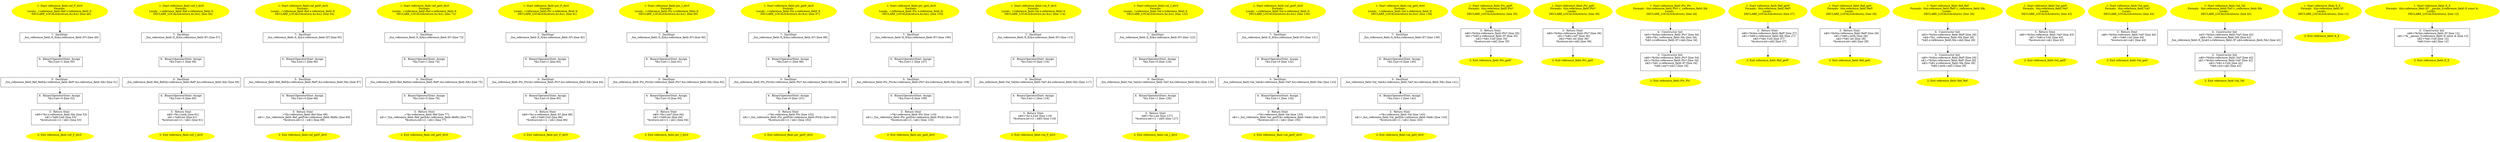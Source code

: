 /* @generated */
digraph iCFG {
"ref_F_div0#reference_field#_ZN15reference_field10ref_F_div0Ev.905cda7939775d2815ac8e2645a17ed6_1" [label="1: Start reference_field::ref_F_div0\nFormals: \nLocals:  r:reference_field::Ref x:reference_field::X \n   DECLARE_LOCALS(&return,&r,&x); [line 48]\n " color=yellow style=filled]
	

	 "ref_F_div0#reference_field#_ZN15reference_field10ref_F_div0Ev.905cda7939775d2815ac8e2645a17ed6_1" -> "ref_F_div0#reference_field#_ZN15reference_field10ref_F_div0Ev.905cda7939775d2815ac8e2645a17ed6_7" ;
"ref_F_div0#reference_field#_ZN15reference_field10ref_F_div0Ev.905cda7939775d2815ac8e2645a17ed6_2" [label="2: Exit reference_field::ref_F_div0 \n  " color=yellow style=filled]
	

"ref_F_div0#reference_field#_ZN15reference_field10ref_F_div0Ev.905cda7939775d2815ac8e2645a17ed6_3" [label="3:  Return Stmt \n   n$0=*&r.x:reference_field::X& [line 53]\n  n$1=*n$0.f:int [line 53]\n  *&return:int=(1 / n$1) [line 53]\n " shape="box"]
	

	 "ref_F_div0#reference_field#_ZN15reference_field10ref_F_div0Ev.905cda7939775d2815ac8e2645a17ed6_3" -> "ref_F_div0#reference_field#_ZN15reference_field10ref_F_div0Ev.905cda7939775d2815ac8e2645a17ed6_2" ;
"ref_F_div0#reference_field#_ZN15reference_field10ref_F_div0Ev.905cda7939775d2815ac8e2645a17ed6_4" [label="4:  BinaryOperatorStmt: Assign \n   *&x.f:int=0 [line 52]\n " shape="box"]
	

	 "ref_F_div0#reference_field#_ZN15reference_field10ref_F_div0Ev.905cda7939775d2815ac8e2645a17ed6_4" -> "ref_F_div0#reference_field#_ZN15reference_field10ref_F_div0Ev.905cda7939775d2815ac8e2645a17ed6_3" ;
"ref_F_div0#reference_field#_ZN15reference_field10ref_F_div0Ev.905cda7939775d2815ac8e2645a17ed6_5" [label="5:  DeclStmt \n   _fun_reference_field::Ref_Ref(&r:reference_field::Ref*,&x:reference_field::X&) [line 51]\n " shape="box"]
	

	 "ref_F_div0#reference_field#_ZN15reference_field10ref_F_div0Ev.905cda7939775d2815ac8e2645a17ed6_5" -> "ref_F_div0#reference_field#_ZN15reference_field10ref_F_div0Ev.905cda7939775d2815ac8e2645a17ed6_4" ;
"ref_F_div0#reference_field#_ZN15reference_field10ref_F_div0Ev.905cda7939775d2815ac8e2645a17ed6_6" [label="6:  BinaryOperatorStmt: Assign \n   *&x.f:int=1 [line 50]\n " shape="box"]
	

	 "ref_F_div0#reference_field#_ZN15reference_field10ref_F_div0Ev.905cda7939775d2815ac8e2645a17ed6_6" -> "ref_F_div0#reference_field#_ZN15reference_field10ref_F_div0Ev.905cda7939775d2815ac8e2645a17ed6_5" ;
"ref_F_div0#reference_field#_ZN15reference_field10ref_F_div0Ev.905cda7939775d2815ac8e2645a17ed6_7" [label="7:  DeclStmt \n   _fun_reference_field::X_X(&x:reference_field::X*) [line 49]\n " shape="box"]
	

	 "ref_F_div0#reference_field#_ZN15reference_field10ref_F_div0Ev.905cda7939775d2815ac8e2645a17ed6_7" -> "ref_F_div0#reference_field#_ZN15reference_field10ref_F_div0Ev.905cda7939775d2815ac8e2645a17ed6_6" ;
"ref_I_div0#reference_field#_ZN15reference_field10ref_I_div0Ev.2d41183257a6b3e109191f380424b6e5_1" [label="1: Start reference_field::ref_I_div0\nFormals: \nLocals:  r:reference_field::Ref x:reference_field::X \n   DECLARE_LOCALS(&return,&r,&x); [line 56]\n " color=yellow style=filled]
	

	 "ref_I_div0#reference_field#_ZN15reference_field10ref_I_div0Ev.2d41183257a6b3e109191f380424b6e5_1" -> "ref_I_div0#reference_field#_ZN15reference_field10ref_I_div0Ev.2d41183257a6b3e109191f380424b6e5_7" ;
"ref_I_div0#reference_field#_ZN15reference_field10ref_I_div0Ev.2d41183257a6b3e109191f380424b6e5_2" [label="2: Exit reference_field::ref_I_div0 \n  " color=yellow style=filled]
	

"ref_I_div0#reference_field#_ZN15reference_field10ref_I_div0Ev.2d41183257a6b3e109191f380424b6e5_3" [label="3:  Return Stmt \n   n$0=*&r.i:int& [line 61]\n  n$1=*n$0:int [line 61]\n  *&return:int=(1 / n$1) [line 61]\n " shape="box"]
	

	 "ref_I_div0#reference_field#_ZN15reference_field10ref_I_div0Ev.2d41183257a6b3e109191f380424b6e5_3" -> "ref_I_div0#reference_field#_ZN15reference_field10ref_I_div0Ev.2d41183257a6b3e109191f380424b6e5_2" ;
"ref_I_div0#reference_field#_ZN15reference_field10ref_I_div0Ev.2d41183257a6b3e109191f380424b6e5_4" [label="4:  BinaryOperatorStmt: Assign \n   *&x.f:int=0 [line 60]\n " shape="box"]
	

	 "ref_I_div0#reference_field#_ZN15reference_field10ref_I_div0Ev.2d41183257a6b3e109191f380424b6e5_4" -> "ref_I_div0#reference_field#_ZN15reference_field10ref_I_div0Ev.2d41183257a6b3e109191f380424b6e5_3" ;
"ref_I_div0#reference_field#_ZN15reference_field10ref_I_div0Ev.2d41183257a6b3e109191f380424b6e5_5" [label="5:  DeclStmt \n   _fun_reference_field::Ref_Ref(&r:reference_field::Ref*,&x:reference_field::X&) [line 59]\n " shape="box"]
	

	 "ref_I_div0#reference_field#_ZN15reference_field10ref_I_div0Ev.2d41183257a6b3e109191f380424b6e5_5" -> "ref_I_div0#reference_field#_ZN15reference_field10ref_I_div0Ev.2d41183257a6b3e109191f380424b6e5_4" ;
"ref_I_div0#reference_field#_ZN15reference_field10ref_I_div0Ev.2d41183257a6b3e109191f380424b6e5_6" [label="6:  BinaryOperatorStmt: Assign \n   *&x.f:int=1 [line 58]\n " shape="box"]
	

	 "ref_I_div0#reference_field#_ZN15reference_field10ref_I_div0Ev.2d41183257a6b3e109191f380424b6e5_6" -> "ref_I_div0#reference_field#_ZN15reference_field10ref_I_div0Ev.2d41183257a6b3e109191f380424b6e5_5" ;
"ref_I_div0#reference_field#_ZN15reference_field10ref_I_div0Ev.2d41183257a6b3e109191f380424b6e5_7" [label="7:  DeclStmt \n   _fun_reference_field::X_X(&x:reference_field::X*) [line 57]\n " shape="box"]
	

	 "ref_I_div0#reference_field#_ZN15reference_field10ref_I_div0Ev.2d41183257a6b3e109191f380424b6e5_7" -> "ref_I_div0#reference_field#_ZN15reference_field10ref_I_div0Ev.2d41183257a6b3e109191f380424b6e5_6" ;
"ref_getF_div0#reference_field#_ZN15reference_field13ref_getF_div0Ev.34dc23b91435a10ee1ec7d1f655e4f01_1" [label="1: Start reference_field::ref_getF_div0\nFormals: \nLocals:  r:reference_field::Ref x:reference_field::X \n   DECLARE_LOCALS(&return,&r,&x); [line 64]\n " color=yellow style=filled]
	

	 "ref_getF_div0#reference_field#_ZN15reference_field13ref_getF_div0Ev.34dc23b91435a10ee1ec7d1f655e4f01_1" -> "ref_getF_div0#reference_field#_ZN15reference_field13ref_getF_div0Ev.34dc23b91435a10ee1ec7d1f655e4f01_7" ;
"ref_getF_div0#reference_field#_ZN15reference_field13ref_getF_div0Ev.34dc23b91435a10ee1ec7d1f655e4f01_2" [label="2: Exit reference_field::ref_getF_div0 \n  " color=yellow style=filled]
	

"ref_getF_div0#reference_field#_ZN15reference_field13ref_getF_div0Ev.34dc23b91435a10ee1ec7d1f655e4f01_3" [label="3:  Return Stmt \n   _=*&r:reference_field::Ref [line 69]\n  n$1=_fun_reference_field::Ref_getF(&r:reference_field::Ref&) [line 69]\n  *&return:int=(1 / n$1) [line 69]\n " shape="box"]
	

	 "ref_getF_div0#reference_field#_ZN15reference_field13ref_getF_div0Ev.34dc23b91435a10ee1ec7d1f655e4f01_3" -> "ref_getF_div0#reference_field#_ZN15reference_field13ref_getF_div0Ev.34dc23b91435a10ee1ec7d1f655e4f01_2" ;
"ref_getF_div0#reference_field#_ZN15reference_field13ref_getF_div0Ev.34dc23b91435a10ee1ec7d1f655e4f01_4" [label="4:  BinaryOperatorStmt: Assign \n   *&x.f:int=0 [line 68]\n " shape="box"]
	

	 "ref_getF_div0#reference_field#_ZN15reference_field13ref_getF_div0Ev.34dc23b91435a10ee1ec7d1f655e4f01_4" -> "ref_getF_div0#reference_field#_ZN15reference_field13ref_getF_div0Ev.34dc23b91435a10ee1ec7d1f655e4f01_3" ;
"ref_getF_div0#reference_field#_ZN15reference_field13ref_getF_div0Ev.34dc23b91435a10ee1ec7d1f655e4f01_5" [label="5:  DeclStmt \n   _fun_reference_field::Ref_Ref(&r:reference_field::Ref*,&x:reference_field::X&) [line 67]\n " shape="box"]
	

	 "ref_getF_div0#reference_field#_ZN15reference_field13ref_getF_div0Ev.34dc23b91435a10ee1ec7d1f655e4f01_5" -> "ref_getF_div0#reference_field#_ZN15reference_field13ref_getF_div0Ev.34dc23b91435a10ee1ec7d1f655e4f01_4" ;
"ref_getF_div0#reference_field#_ZN15reference_field13ref_getF_div0Ev.34dc23b91435a10ee1ec7d1f655e4f01_6" [label="6:  BinaryOperatorStmt: Assign \n   *&x.f:int=1 [line 66]\n " shape="box"]
	

	 "ref_getF_div0#reference_field#_ZN15reference_field13ref_getF_div0Ev.34dc23b91435a10ee1ec7d1f655e4f01_6" -> "ref_getF_div0#reference_field#_ZN15reference_field13ref_getF_div0Ev.34dc23b91435a10ee1ec7d1f655e4f01_5" ;
"ref_getF_div0#reference_field#_ZN15reference_field13ref_getF_div0Ev.34dc23b91435a10ee1ec7d1f655e4f01_7" [label="7:  DeclStmt \n   _fun_reference_field::X_X(&x:reference_field::X*) [line 65]\n " shape="box"]
	

	 "ref_getF_div0#reference_field#_ZN15reference_field13ref_getF_div0Ev.34dc23b91435a10ee1ec7d1f655e4f01_7" -> "ref_getF_div0#reference_field#_ZN15reference_field13ref_getF_div0Ev.34dc23b91435a10ee1ec7d1f655e4f01_6" ;
"ref_getI_div0#reference_field#_ZN15reference_field13ref_getI_div0Ev.0117c6d50b72aa7da90a6ada1f6e6a83_1" [label="1: Start reference_field::ref_getI_div0\nFormals: \nLocals:  r:reference_field::Ref x:reference_field::X \n   DECLARE_LOCALS(&return,&r,&x); [line 72]\n " color=yellow style=filled]
	

	 "ref_getI_div0#reference_field#_ZN15reference_field13ref_getI_div0Ev.0117c6d50b72aa7da90a6ada1f6e6a83_1" -> "ref_getI_div0#reference_field#_ZN15reference_field13ref_getI_div0Ev.0117c6d50b72aa7da90a6ada1f6e6a83_7" ;
"ref_getI_div0#reference_field#_ZN15reference_field13ref_getI_div0Ev.0117c6d50b72aa7da90a6ada1f6e6a83_2" [label="2: Exit reference_field::ref_getI_div0 \n  " color=yellow style=filled]
	

"ref_getI_div0#reference_field#_ZN15reference_field13ref_getI_div0Ev.0117c6d50b72aa7da90a6ada1f6e6a83_3" [label="3:  Return Stmt \n   _=*&r:reference_field::Ref [line 77]\n  n$1=_fun_reference_field::Ref_getI(&r:reference_field::Ref&) [line 77]\n  *&return:int=(1 / n$1) [line 77]\n " shape="box"]
	

	 "ref_getI_div0#reference_field#_ZN15reference_field13ref_getI_div0Ev.0117c6d50b72aa7da90a6ada1f6e6a83_3" -> "ref_getI_div0#reference_field#_ZN15reference_field13ref_getI_div0Ev.0117c6d50b72aa7da90a6ada1f6e6a83_2" ;
"ref_getI_div0#reference_field#_ZN15reference_field13ref_getI_div0Ev.0117c6d50b72aa7da90a6ada1f6e6a83_4" [label="4:  BinaryOperatorStmt: Assign \n   *&x.f:int=0 [line 76]\n " shape="box"]
	

	 "ref_getI_div0#reference_field#_ZN15reference_field13ref_getI_div0Ev.0117c6d50b72aa7da90a6ada1f6e6a83_4" -> "ref_getI_div0#reference_field#_ZN15reference_field13ref_getI_div0Ev.0117c6d50b72aa7da90a6ada1f6e6a83_3" ;
"ref_getI_div0#reference_field#_ZN15reference_field13ref_getI_div0Ev.0117c6d50b72aa7da90a6ada1f6e6a83_5" [label="5:  DeclStmt \n   _fun_reference_field::Ref_Ref(&r:reference_field::Ref*,&x:reference_field::X&) [line 75]\n " shape="box"]
	

	 "ref_getI_div0#reference_field#_ZN15reference_field13ref_getI_div0Ev.0117c6d50b72aa7da90a6ada1f6e6a83_5" -> "ref_getI_div0#reference_field#_ZN15reference_field13ref_getI_div0Ev.0117c6d50b72aa7da90a6ada1f6e6a83_4" ;
"ref_getI_div0#reference_field#_ZN15reference_field13ref_getI_div0Ev.0117c6d50b72aa7da90a6ada1f6e6a83_6" [label="6:  BinaryOperatorStmt: Assign \n   *&x.f:int=1 [line 74]\n " shape="box"]
	

	 "ref_getI_div0#reference_field#_ZN15reference_field13ref_getI_div0Ev.0117c6d50b72aa7da90a6ada1f6e6a83_6" -> "ref_getI_div0#reference_field#_ZN15reference_field13ref_getI_div0Ev.0117c6d50b72aa7da90a6ada1f6e6a83_5" ;
"ref_getI_div0#reference_field#_ZN15reference_field13ref_getI_div0Ev.0117c6d50b72aa7da90a6ada1f6e6a83_7" [label="7:  DeclStmt \n   _fun_reference_field::X_X(&x:reference_field::X*) [line 73]\n " shape="box"]
	

	 "ref_getI_div0#reference_field#_ZN15reference_field13ref_getI_div0Ev.0117c6d50b72aa7da90a6ada1f6e6a83_7" -> "ref_getI_div0#reference_field#_ZN15reference_field13ref_getI_div0Ev.0117c6d50b72aa7da90a6ada1f6e6a83_6" ;
"ptr_F_div0#reference_field#_ZN15reference_field10ptr_F_div0Ev.27ef2d838902fe4d3a92036dc4f2b16e_1" [label="1: Start reference_field::ptr_F_div0\nFormals: \nLocals:  r:reference_field::Ptr x:reference_field::X \n   DECLARE_LOCALS(&return,&r,&x); [line 81]\n " color=yellow style=filled]
	

	 "ptr_F_div0#reference_field#_ZN15reference_field10ptr_F_div0Ev.27ef2d838902fe4d3a92036dc4f2b16e_1" -> "ptr_F_div0#reference_field#_ZN15reference_field10ptr_F_div0Ev.27ef2d838902fe4d3a92036dc4f2b16e_7" ;
"ptr_F_div0#reference_field#_ZN15reference_field10ptr_F_div0Ev.27ef2d838902fe4d3a92036dc4f2b16e_2" [label="2: Exit reference_field::ptr_F_div0 \n  " color=yellow style=filled]
	

"ptr_F_div0#reference_field#_ZN15reference_field10ptr_F_div0Ev.27ef2d838902fe4d3a92036dc4f2b16e_3" [label="3:  Return Stmt \n   n$0=*&r.x:reference_field::X* [line 86]\n  n$1=*n$0.f:int [line 86]\n  *&return:int=(1 / n$1) [line 86]\n " shape="box"]
	

	 "ptr_F_div0#reference_field#_ZN15reference_field10ptr_F_div0Ev.27ef2d838902fe4d3a92036dc4f2b16e_3" -> "ptr_F_div0#reference_field#_ZN15reference_field10ptr_F_div0Ev.27ef2d838902fe4d3a92036dc4f2b16e_2" ;
"ptr_F_div0#reference_field#_ZN15reference_field10ptr_F_div0Ev.27ef2d838902fe4d3a92036dc4f2b16e_4" [label="4:  BinaryOperatorStmt: Assign \n   *&x.f:int=0 [line 85]\n " shape="box"]
	

	 "ptr_F_div0#reference_field#_ZN15reference_field10ptr_F_div0Ev.27ef2d838902fe4d3a92036dc4f2b16e_4" -> "ptr_F_div0#reference_field#_ZN15reference_field10ptr_F_div0Ev.27ef2d838902fe4d3a92036dc4f2b16e_3" ;
"ptr_F_div0#reference_field#_ZN15reference_field10ptr_F_div0Ev.27ef2d838902fe4d3a92036dc4f2b16e_5" [label="5:  DeclStmt \n   _fun_reference_field::Ptr_Ptr(&r:reference_field::Ptr*,&x:reference_field::X&) [line 84]\n " shape="box"]
	

	 "ptr_F_div0#reference_field#_ZN15reference_field10ptr_F_div0Ev.27ef2d838902fe4d3a92036dc4f2b16e_5" -> "ptr_F_div0#reference_field#_ZN15reference_field10ptr_F_div0Ev.27ef2d838902fe4d3a92036dc4f2b16e_4" ;
"ptr_F_div0#reference_field#_ZN15reference_field10ptr_F_div0Ev.27ef2d838902fe4d3a92036dc4f2b16e_6" [label="6:  BinaryOperatorStmt: Assign \n   *&x.f:int=1 [line 83]\n " shape="box"]
	

	 "ptr_F_div0#reference_field#_ZN15reference_field10ptr_F_div0Ev.27ef2d838902fe4d3a92036dc4f2b16e_6" -> "ptr_F_div0#reference_field#_ZN15reference_field10ptr_F_div0Ev.27ef2d838902fe4d3a92036dc4f2b16e_5" ;
"ptr_F_div0#reference_field#_ZN15reference_field10ptr_F_div0Ev.27ef2d838902fe4d3a92036dc4f2b16e_7" [label="7:  DeclStmt \n   _fun_reference_field::X_X(&x:reference_field::X*) [line 82]\n " shape="box"]
	

	 "ptr_F_div0#reference_field#_ZN15reference_field10ptr_F_div0Ev.27ef2d838902fe4d3a92036dc4f2b16e_7" -> "ptr_F_div0#reference_field#_ZN15reference_field10ptr_F_div0Ev.27ef2d838902fe4d3a92036dc4f2b16e_6" ;
"ptr_I_div0#reference_field#_ZN15reference_field10ptr_I_div0Ev.358a5bce9ee01552e6bca33112398488_1" [label="1: Start reference_field::ptr_I_div0\nFormals: \nLocals:  r:reference_field::Ptr x:reference_field::X \n   DECLARE_LOCALS(&return,&r,&x); [line 89]\n " color=yellow style=filled]
	

	 "ptr_I_div0#reference_field#_ZN15reference_field10ptr_I_div0Ev.358a5bce9ee01552e6bca33112398488_1" -> "ptr_I_div0#reference_field#_ZN15reference_field10ptr_I_div0Ev.358a5bce9ee01552e6bca33112398488_7" ;
"ptr_I_div0#reference_field#_ZN15reference_field10ptr_I_div0Ev.358a5bce9ee01552e6bca33112398488_2" [label="2: Exit reference_field::ptr_I_div0 \n  " color=yellow style=filled]
	

"ptr_I_div0#reference_field#_ZN15reference_field10ptr_I_div0Ev.358a5bce9ee01552e6bca33112398488_3" [label="3:  Return Stmt \n   n$0=*&r.i:int* [line 94]\n  n$1=*n$0:int [line 94]\n  *&return:int=(1 / n$1) [line 94]\n " shape="box"]
	

	 "ptr_I_div0#reference_field#_ZN15reference_field10ptr_I_div0Ev.358a5bce9ee01552e6bca33112398488_3" -> "ptr_I_div0#reference_field#_ZN15reference_field10ptr_I_div0Ev.358a5bce9ee01552e6bca33112398488_2" ;
"ptr_I_div0#reference_field#_ZN15reference_field10ptr_I_div0Ev.358a5bce9ee01552e6bca33112398488_4" [label="4:  BinaryOperatorStmt: Assign \n   *&x.f:int=0 [line 93]\n " shape="box"]
	

	 "ptr_I_div0#reference_field#_ZN15reference_field10ptr_I_div0Ev.358a5bce9ee01552e6bca33112398488_4" -> "ptr_I_div0#reference_field#_ZN15reference_field10ptr_I_div0Ev.358a5bce9ee01552e6bca33112398488_3" ;
"ptr_I_div0#reference_field#_ZN15reference_field10ptr_I_div0Ev.358a5bce9ee01552e6bca33112398488_5" [label="5:  DeclStmt \n   _fun_reference_field::Ptr_Ptr(&r:reference_field::Ptr*,&x:reference_field::X&) [line 92]\n " shape="box"]
	

	 "ptr_I_div0#reference_field#_ZN15reference_field10ptr_I_div0Ev.358a5bce9ee01552e6bca33112398488_5" -> "ptr_I_div0#reference_field#_ZN15reference_field10ptr_I_div0Ev.358a5bce9ee01552e6bca33112398488_4" ;
"ptr_I_div0#reference_field#_ZN15reference_field10ptr_I_div0Ev.358a5bce9ee01552e6bca33112398488_6" [label="6:  BinaryOperatorStmt: Assign \n   *&x.f:int=1 [line 91]\n " shape="box"]
	

	 "ptr_I_div0#reference_field#_ZN15reference_field10ptr_I_div0Ev.358a5bce9ee01552e6bca33112398488_6" -> "ptr_I_div0#reference_field#_ZN15reference_field10ptr_I_div0Ev.358a5bce9ee01552e6bca33112398488_5" ;
"ptr_I_div0#reference_field#_ZN15reference_field10ptr_I_div0Ev.358a5bce9ee01552e6bca33112398488_7" [label="7:  DeclStmt \n   _fun_reference_field::X_X(&x:reference_field::X*) [line 90]\n " shape="box"]
	

	 "ptr_I_div0#reference_field#_ZN15reference_field10ptr_I_div0Ev.358a5bce9ee01552e6bca33112398488_7" -> "ptr_I_div0#reference_field#_ZN15reference_field10ptr_I_div0Ev.358a5bce9ee01552e6bca33112398488_6" ;
"ptr_getF_div0#reference_field#_ZN15reference_field13ptr_getF_div0Ev.7f81fa1a5abe1d18c64fc85fa74bb8a5_1" [label="1: Start reference_field::ptr_getF_div0\nFormals: \nLocals:  r:reference_field::Ptr x:reference_field::X \n   DECLARE_LOCALS(&return,&r,&x); [line 97]\n " color=yellow style=filled]
	

	 "ptr_getF_div0#reference_field#_ZN15reference_field13ptr_getF_div0Ev.7f81fa1a5abe1d18c64fc85fa74bb8a5_1" -> "ptr_getF_div0#reference_field#_ZN15reference_field13ptr_getF_div0Ev.7f81fa1a5abe1d18c64fc85fa74bb8a5_7" ;
"ptr_getF_div0#reference_field#_ZN15reference_field13ptr_getF_div0Ev.7f81fa1a5abe1d18c64fc85fa74bb8a5_2" [label="2: Exit reference_field::ptr_getF_div0 \n  " color=yellow style=filled]
	

"ptr_getF_div0#reference_field#_ZN15reference_field13ptr_getF_div0Ev.7f81fa1a5abe1d18c64fc85fa74bb8a5_3" [label="3:  Return Stmt \n   _=*&r:reference_field::Ptr [line 102]\n  n$1=_fun_reference_field::Ptr_getF(&r:reference_field::Ptr&) [line 102]\n  *&return:int=(1 / n$1) [line 102]\n " shape="box"]
	

	 "ptr_getF_div0#reference_field#_ZN15reference_field13ptr_getF_div0Ev.7f81fa1a5abe1d18c64fc85fa74bb8a5_3" -> "ptr_getF_div0#reference_field#_ZN15reference_field13ptr_getF_div0Ev.7f81fa1a5abe1d18c64fc85fa74bb8a5_2" ;
"ptr_getF_div0#reference_field#_ZN15reference_field13ptr_getF_div0Ev.7f81fa1a5abe1d18c64fc85fa74bb8a5_4" [label="4:  BinaryOperatorStmt: Assign \n   *&x.f:int=0 [line 101]\n " shape="box"]
	

	 "ptr_getF_div0#reference_field#_ZN15reference_field13ptr_getF_div0Ev.7f81fa1a5abe1d18c64fc85fa74bb8a5_4" -> "ptr_getF_div0#reference_field#_ZN15reference_field13ptr_getF_div0Ev.7f81fa1a5abe1d18c64fc85fa74bb8a5_3" ;
"ptr_getF_div0#reference_field#_ZN15reference_field13ptr_getF_div0Ev.7f81fa1a5abe1d18c64fc85fa74bb8a5_5" [label="5:  DeclStmt \n   _fun_reference_field::Ptr_Ptr(&r:reference_field::Ptr*,&x:reference_field::X&) [line 100]\n " shape="box"]
	

	 "ptr_getF_div0#reference_field#_ZN15reference_field13ptr_getF_div0Ev.7f81fa1a5abe1d18c64fc85fa74bb8a5_5" -> "ptr_getF_div0#reference_field#_ZN15reference_field13ptr_getF_div0Ev.7f81fa1a5abe1d18c64fc85fa74bb8a5_4" ;
"ptr_getF_div0#reference_field#_ZN15reference_field13ptr_getF_div0Ev.7f81fa1a5abe1d18c64fc85fa74bb8a5_6" [label="6:  BinaryOperatorStmt: Assign \n   *&x.f:int=1 [line 99]\n " shape="box"]
	

	 "ptr_getF_div0#reference_field#_ZN15reference_field13ptr_getF_div0Ev.7f81fa1a5abe1d18c64fc85fa74bb8a5_6" -> "ptr_getF_div0#reference_field#_ZN15reference_field13ptr_getF_div0Ev.7f81fa1a5abe1d18c64fc85fa74bb8a5_5" ;
"ptr_getF_div0#reference_field#_ZN15reference_field13ptr_getF_div0Ev.7f81fa1a5abe1d18c64fc85fa74bb8a5_7" [label="7:  DeclStmt \n   _fun_reference_field::X_X(&x:reference_field::X*) [line 98]\n " shape="box"]
	

	 "ptr_getF_div0#reference_field#_ZN15reference_field13ptr_getF_div0Ev.7f81fa1a5abe1d18c64fc85fa74bb8a5_7" -> "ptr_getF_div0#reference_field#_ZN15reference_field13ptr_getF_div0Ev.7f81fa1a5abe1d18c64fc85fa74bb8a5_6" ;
"ptr_getI_div0#reference_field#_ZN15reference_field13ptr_getI_div0Ev.8e49b1a8ed529b5c660abcb965e453a2_1" [label="1: Start reference_field::ptr_getI_div0\nFormals: \nLocals:  r:reference_field::Ptr x:reference_field::X \n   DECLARE_LOCALS(&return,&r,&x); [line 105]\n " color=yellow style=filled]
	

	 "ptr_getI_div0#reference_field#_ZN15reference_field13ptr_getI_div0Ev.8e49b1a8ed529b5c660abcb965e453a2_1" -> "ptr_getI_div0#reference_field#_ZN15reference_field13ptr_getI_div0Ev.8e49b1a8ed529b5c660abcb965e453a2_7" ;
"ptr_getI_div0#reference_field#_ZN15reference_field13ptr_getI_div0Ev.8e49b1a8ed529b5c660abcb965e453a2_2" [label="2: Exit reference_field::ptr_getI_div0 \n  " color=yellow style=filled]
	

"ptr_getI_div0#reference_field#_ZN15reference_field13ptr_getI_div0Ev.8e49b1a8ed529b5c660abcb965e453a2_3" [label="3:  Return Stmt \n   _=*&r:reference_field::Ptr [line 110]\n  n$1=_fun_reference_field::Ptr_getI(&r:reference_field::Ptr&) [line 110]\n  *&return:int=(1 / n$1) [line 110]\n " shape="box"]
	

	 "ptr_getI_div0#reference_field#_ZN15reference_field13ptr_getI_div0Ev.8e49b1a8ed529b5c660abcb965e453a2_3" -> "ptr_getI_div0#reference_field#_ZN15reference_field13ptr_getI_div0Ev.8e49b1a8ed529b5c660abcb965e453a2_2" ;
"ptr_getI_div0#reference_field#_ZN15reference_field13ptr_getI_div0Ev.8e49b1a8ed529b5c660abcb965e453a2_4" [label="4:  BinaryOperatorStmt: Assign \n   *&x.f:int=0 [line 109]\n " shape="box"]
	

	 "ptr_getI_div0#reference_field#_ZN15reference_field13ptr_getI_div0Ev.8e49b1a8ed529b5c660abcb965e453a2_4" -> "ptr_getI_div0#reference_field#_ZN15reference_field13ptr_getI_div0Ev.8e49b1a8ed529b5c660abcb965e453a2_3" ;
"ptr_getI_div0#reference_field#_ZN15reference_field13ptr_getI_div0Ev.8e49b1a8ed529b5c660abcb965e453a2_5" [label="5:  DeclStmt \n   _fun_reference_field::Ptr_Ptr(&r:reference_field::Ptr*,&x:reference_field::X&) [line 108]\n " shape="box"]
	

	 "ptr_getI_div0#reference_field#_ZN15reference_field13ptr_getI_div0Ev.8e49b1a8ed529b5c660abcb965e453a2_5" -> "ptr_getI_div0#reference_field#_ZN15reference_field13ptr_getI_div0Ev.8e49b1a8ed529b5c660abcb965e453a2_4" ;
"ptr_getI_div0#reference_field#_ZN15reference_field13ptr_getI_div0Ev.8e49b1a8ed529b5c660abcb965e453a2_6" [label="6:  BinaryOperatorStmt: Assign \n   *&x.f:int=1 [line 107]\n " shape="box"]
	

	 "ptr_getI_div0#reference_field#_ZN15reference_field13ptr_getI_div0Ev.8e49b1a8ed529b5c660abcb965e453a2_6" -> "ptr_getI_div0#reference_field#_ZN15reference_field13ptr_getI_div0Ev.8e49b1a8ed529b5c660abcb965e453a2_5" ;
"ptr_getI_div0#reference_field#_ZN15reference_field13ptr_getI_div0Ev.8e49b1a8ed529b5c660abcb965e453a2_7" [label="7:  DeclStmt \n   _fun_reference_field::X_X(&x:reference_field::X*) [line 106]\n " shape="box"]
	

	 "ptr_getI_div0#reference_field#_ZN15reference_field13ptr_getI_div0Ev.8e49b1a8ed529b5c660abcb965e453a2_7" -> "ptr_getI_div0#reference_field#_ZN15reference_field13ptr_getI_div0Ev.8e49b1a8ed529b5c660abcb965e453a2_6" ;
"val_F_div0#reference_field#_ZN15reference_field10val_F_div0Ev.928744594738e4ef9275532468e8b174_1" [label="1: Start reference_field::val_F_div0\nFormals: \nLocals:  r:reference_field::Val x:reference_field::X \n   DECLARE_LOCALS(&return,&r,&x); [line 114]\n " color=yellow style=filled]
	

	 "val_F_div0#reference_field#_ZN15reference_field10val_F_div0Ev.928744594738e4ef9275532468e8b174_1" -> "val_F_div0#reference_field#_ZN15reference_field10val_F_div0Ev.928744594738e4ef9275532468e8b174_7" ;
"val_F_div0#reference_field#_ZN15reference_field10val_F_div0Ev.928744594738e4ef9275532468e8b174_2" [label="2: Exit reference_field::val_F_div0 \n  " color=yellow style=filled]
	

"val_F_div0#reference_field#_ZN15reference_field10val_F_div0Ev.928744594738e4ef9275532468e8b174_3" [label="3:  Return Stmt \n   n$0=*&r.x.f:int [line 119]\n  *&return:int=(1 / n$0) [line 119]\n " shape="box"]
	

	 "val_F_div0#reference_field#_ZN15reference_field10val_F_div0Ev.928744594738e4ef9275532468e8b174_3" -> "val_F_div0#reference_field#_ZN15reference_field10val_F_div0Ev.928744594738e4ef9275532468e8b174_2" ;
"val_F_div0#reference_field#_ZN15reference_field10val_F_div0Ev.928744594738e4ef9275532468e8b174_4" [label="4:  BinaryOperatorStmt: Assign \n   *&x.f:int=1 [line 118]\n " shape="box"]
	

	 "val_F_div0#reference_field#_ZN15reference_field10val_F_div0Ev.928744594738e4ef9275532468e8b174_4" -> "val_F_div0#reference_field#_ZN15reference_field10val_F_div0Ev.928744594738e4ef9275532468e8b174_3" ;
"val_F_div0#reference_field#_ZN15reference_field10val_F_div0Ev.928744594738e4ef9275532468e8b174_5" [label="5:  DeclStmt \n   _fun_reference_field::Val_Val(&r:reference_field::Val*,&x:reference_field::X&) [line 117]\n " shape="box"]
	

	 "val_F_div0#reference_field#_ZN15reference_field10val_F_div0Ev.928744594738e4ef9275532468e8b174_5" -> "val_F_div0#reference_field#_ZN15reference_field10val_F_div0Ev.928744594738e4ef9275532468e8b174_4" ;
"val_F_div0#reference_field#_ZN15reference_field10val_F_div0Ev.928744594738e4ef9275532468e8b174_6" [label="6:  BinaryOperatorStmt: Assign \n   *&x.f:int=0 [line 116]\n " shape="box"]
	

	 "val_F_div0#reference_field#_ZN15reference_field10val_F_div0Ev.928744594738e4ef9275532468e8b174_6" -> "val_F_div0#reference_field#_ZN15reference_field10val_F_div0Ev.928744594738e4ef9275532468e8b174_5" ;
"val_F_div0#reference_field#_ZN15reference_field10val_F_div0Ev.928744594738e4ef9275532468e8b174_7" [label="7:  DeclStmt \n   _fun_reference_field::X_X(&x:reference_field::X*) [line 115]\n " shape="box"]
	

	 "val_F_div0#reference_field#_ZN15reference_field10val_F_div0Ev.928744594738e4ef9275532468e8b174_7" -> "val_F_div0#reference_field#_ZN15reference_field10val_F_div0Ev.928744594738e4ef9275532468e8b174_6" ;
"val_I_div0#reference_field#_ZN15reference_field10val_I_div0Ev.0023f4320499338344b739480c2ea809_1" [label="1: Start reference_field::val_I_div0\nFormals: \nLocals:  r:reference_field::Val x:reference_field::X \n   DECLARE_LOCALS(&return,&r,&x); [line 122]\n " color=yellow style=filled]
	

	 "val_I_div0#reference_field#_ZN15reference_field10val_I_div0Ev.0023f4320499338344b739480c2ea809_1" -> "val_I_div0#reference_field#_ZN15reference_field10val_I_div0Ev.0023f4320499338344b739480c2ea809_7" ;
"val_I_div0#reference_field#_ZN15reference_field10val_I_div0Ev.0023f4320499338344b739480c2ea809_2" [label="2: Exit reference_field::val_I_div0 \n  " color=yellow style=filled]
	

"val_I_div0#reference_field#_ZN15reference_field10val_I_div0Ev.0023f4320499338344b739480c2ea809_3" [label="3:  Return Stmt \n   n$0=*&r.i:int [line 127]\n  *&return:int=(1 / n$0) [line 127]\n " shape="box"]
	

	 "val_I_div0#reference_field#_ZN15reference_field10val_I_div0Ev.0023f4320499338344b739480c2ea809_3" -> "val_I_div0#reference_field#_ZN15reference_field10val_I_div0Ev.0023f4320499338344b739480c2ea809_2" ;
"val_I_div0#reference_field#_ZN15reference_field10val_I_div0Ev.0023f4320499338344b739480c2ea809_4" [label="4:  BinaryOperatorStmt: Assign \n   *&x.f:int=1 [line 126]\n " shape="box"]
	

	 "val_I_div0#reference_field#_ZN15reference_field10val_I_div0Ev.0023f4320499338344b739480c2ea809_4" -> "val_I_div0#reference_field#_ZN15reference_field10val_I_div0Ev.0023f4320499338344b739480c2ea809_3" ;
"val_I_div0#reference_field#_ZN15reference_field10val_I_div0Ev.0023f4320499338344b739480c2ea809_5" [label="5:  DeclStmt \n   _fun_reference_field::Val_Val(&r:reference_field::Val*,&x:reference_field::X&) [line 125]\n " shape="box"]
	

	 "val_I_div0#reference_field#_ZN15reference_field10val_I_div0Ev.0023f4320499338344b739480c2ea809_5" -> "val_I_div0#reference_field#_ZN15reference_field10val_I_div0Ev.0023f4320499338344b739480c2ea809_4" ;
"val_I_div0#reference_field#_ZN15reference_field10val_I_div0Ev.0023f4320499338344b739480c2ea809_6" [label="6:  BinaryOperatorStmt: Assign \n   *&x.f:int=0 [line 124]\n " shape="box"]
	

	 "val_I_div0#reference_field#_ZN15reference_field10val_I_div0Ev.0023f4320499338344b739480c2ea809_6" -> "val_I_div0#reference_field#_ZN15reference_field10val_I_div0Ev.0023f4320499338344b739480c2ea809_5" ;
"val_I_div0#reference_field#_ZN15reference_field10val_I_div0Ev.0023f4320499338344b739480c2ea809_7" [label="7:  DeclStmt \n   _fun_reference_field::X_X(&x:reference_field::X*) [line 123]\n " shape="box"]
	

	 "val_I_div0#reference_field#_ZN15reference_field10val_I_div0Ev.0023f4320499338344b739480c2ea809_7" -> "val_I_div0#reference_field#_ZN15reference_field10val_I_div0Ev.0023f4320499338344b739480c2ea809_6" ;
"val_getF_div0#reference_field#_ZN15reference_field13val_getF_div0Ev.abfaf1aa2f4e65d52751f5eabef9a49e_1" [label="1: Start reference_field::val_getF_div0\nFormals: \nLocals:  r:reference_field::Val x:reference_field::X \n   DECLARE_LOCALS(&return,&r,&x); [line 130]\n " color=yellow style=filled]
	

	 "val_getF_div0#reference_field#_ZN15reference_field13val_getF_div0Ev.abfaf1aa2f4e65d52751f5eabef9a49e_1" -> "val_getF_div0#reference_field#_ZN15reference_field13val_getF_div0Ev.abfaf1aa2f4e65d52751f5eabef9a49e_7" ;
"val_getF_div0#reference_field#_ZN15reference_field13val_getF_div0Ev.abfaf1aa2f4e65d52751f5eabef9a49e_2" [label="2: Exit reference_field::val_getF_div0 \n  " color=yellow style=filled]
	

"val_getF_div0#reference_field#_ZN15reference_field13val_getF_div0Ev.abfaf1aa2f4e65d52751f5eabef9a49e_3" [label="3:  Return Stmt \n   _=*&r:reference_field::Val [line 135]\n  n$1=_fun_reference_field::Val_getF(&r:reference_field::Val&) [line 135]\n  *&return:int=(1 / n$1) [line 135]\n " shape="box"]
	

	 "val_getF_div0#reference_field#_ZN15reference_field13val_getF_div0Ev.abfaf1aa2f4e65d52751f5eabef9a49e_3" -> "val_getF_div0#reference_field#_ZN15reference_field13val_getF_div0Ev.abfaf1aa2f4e65d52751f5eabef9a49e_2" ;
"val_getF_div0#reference_field#_ZN15reference_field13val_getF_div0Ev.abfaf1aa2f4e65d52751f5eabef9a49e_4" [label="4:  BinaryOperatorStmt: Assign \n   *&x.f:int=1 [line 134]\n " shape="box"]
	

	 "val_getF_div0#reference_field#_ZN15reference_field13val_getF_div0Ev.abfaf1aa2f4e65d52751f5eabef9a49e_4" -> "val_getF_div0#reference_field#_ZN15reference_field13val_getF_div0Ev.abfaf1aa2f4e65d52751f5eabef9a49e_3" ;
"val_getF_div0#reference_field#_ZN15reference_field13val_getF_div0Ev.abfaf1aa2f4e65d52751f5eabef9a49e_5" [label="5:  DeclStmt \n   _fun_reference_field::Val_Val(&r:reference_field::Val*,&x:reference_field::X&) [line 133]\n " shape="box"]
	

	 "val_getF_div0#reference_field#_ZN15reference_field13val_getF_div0Ev.abfaf1aa2f4e65d52751f5eabef9a49e_5" -> "val_getF_div0#reference_field#_ZN15reference_field13val_getF_div0Ev.abfaf1aa2f4e65d52751f5eabef9a49e_4" ;
"val_getF_div0#reference_field#_ZN15reference_field13val_getF_div0Ev.abfaf1aa2f4e65d52751f5eabef9a49e_6" [label="6:  BinaryOperatorStmt: Assign \n   *&x.f:int=0 [line 132]\n " shape="box"]
	

	 "val_getF_div0#reference_field#_ZN15reference_field13val_getF_div0Ev.abfaf1aa2f4e65d52751f5eabef9a49e_6" -> "val_getF_div0#reference_field#_ZN15reference_field13val_getF_div0Ev.abfaf1aa2f4e65d52751f5eabef9a49e_5" ;
"val_getF_div0#reference_field#_ZN15reference_field13val_getF_div0Ev.abfaf1aa2f4e65d52751f5eabef9a49e_7" [label="7:  DeclStmt \n   _fun_reference_field::X_X(&x:reference_field::X*) [line 131]\n " shape="box"]
	

	 "val_getF_div0#reference_field#_ZN15reference_field13val_getF_div0Ev.abfaf1aa2f4e65d52751f5eabef9a49e_7" -> "val_getF_div0#reference_field#_ZN15reference_field13val_getF_div0Ev.abfaf1aa2f4e65d52751f5eabef9a49e_6" ;
"val_getI_div0#reference_field#_ZN15reference_field13val_getI_div0Ev.dfaf116f1d6835f94f8de75deca78acb_1" [label="1: Start reference_field::val_getI_div0\nFormals: \nLocals:  r:reference_field::Val x:reference_field::X \n   DECLARE_LOCALS(&return,&r,&x); [line 138]\n " color=yellow style=filled]
	

	 "val_getI_div0#reference_field#_ZN15reference_field13val_getI_div0Ev.dfaf116f1d6835f94f8de75deca78acb_1" -> "val_getI_div0#reference_field#_ZN15reference_field13val_getI_div0Ev.dfaf116f1d6835f94f8de75deca78acb_7" ;
"val_getI_div0#reference_field#_ZN15reference_field13val_getI_div0Ev.dfaf116f1d6835f94f8de75deca78acb_2" [label="2: Exit reference_field::val_getI_div0 \n  " color=yellow style=filled]
	

"val_getI_div0#reference_field#_ZN15reference_field13val_getI_div0Ev.dfaf116f1d6835f94f8de75deca78acb_3" [label="3:  Return Stmt \n   _=*&r:reference_field::Val [line 143]\n  n$1=_fun_reference_field::Val_getI(&r:reference_field::Val&) [line 143]\n  *&return:int=(1 / n$1) [line 143]\n " shape="box"]
	

	 "val_getI_div0#reference_field#_ZN15reference_field13val_getI_div0Ev.dfaf116f1d6835f94f8de75deca78acb_3" -> "val_getI_div0#reference_field#_ZN15reference_field13val_getI_div0Ev.dfaf116f1d6835f94f8de75deca78acb_2" ;
"val_getI_div0#reference_field#_ZN15reference_field13val_getI_div0Ev.dfaf116f1d6835f94f8de75deca78acb_4" [label="4:  BinaryOperatorStmt: Assign \n   *&x.f:int=1 [line 142]\n " shape="box"]
	

	 "val_getI_div0#reference_field#_ZN15reference_field13val_getI_div0Ev.dfaf116f1d6835f94f8de75deca78acb_4" -> "val_getI_div0#reference_field#_ZN15reference_field13val_getI_div0Ev.dfaf116f1d6835f94f8de75deca78acb_3" ;
"val_getI_div0#reference_field#_ZN15reference_field13val_getI_div0Ev.dfaf116f1d6835f94f8de75deca78acb_5" [label="5:  DeclStmt \n   _fun_reference_field::Val_Val(&r:reference_field::Val*,&x:reference_field::X&) [line 141]\n " shape="box"]
	

	 "val_getI_div0#reference_field#_ZN15reference_field13val_getI_div0Ev.dfaf116f1d6835f94f8de75deca78acb_5" -> "val_getI_div0#reference_field#_ZN15reference_field13val_getI_div0Ev.dfaf116f1d6835f94f8de75deca78acb_4" ;
"val_getI_div0#reference_field#_ZN15reference_field13val_getI_div0Ev.dfaf116f1d6835f94f8de75deca78acb_6" [label="6:  BinaryOperatorStmt: Assign \n   *&x.f:int=0 [line 140]\n " shape="box"]
	

	 "val_getI_div0#reference_field#_ZN15reference_field13val_getI_div0Ev.dfaf116f1d6835f94f8de75deca78acb_6" -> "val_getI_div0#reference_field#_ZN15reference_field13val_getI_div0Ev.dfaf116f1d6835f94f8de75deca78acb_5" ;
"val_getI_div0#reference_field#_ZN15reference_field13val_getI_div0Ev.dfaf116f1d6835f94f8de75deca78acb_7" [label="7:  DeclStmt \n   _fun_reference_field::X_X(&x:reference_field::X*) [line 139]\n " shape="box"]
	

	 "val_getI_div0#reference_field#_ZN15reference_field13val_getI_div0Ev.dfaf116f1d6835f94f8de75deca78acb_7" -> "val_getI_div0#reference_field#_ZN15reference_field13val_getI_div0Ev.dfaf116f1d6835f94f8de75deca78acb_6" ;
"getF#Ptr#reference_field#(_ZN15reference_field3Ptr4getFEv).1775e30504dc44c8b418a3e1a4ca6451_1" [label="1: Start reference_field::Ptr_getF\nFormals:  this:reference_field::Ptr*\nLocals:  \n   DECLARE_LOCALS(&return); [line 35]\n " color=yellow style=filled]
	

	 "getF#Ptr#reference_field#(_ZN15reference_field3Ptr4getFEv).1775e30504dc44c8b418a3e1a4ca6451_1" -> "getF#Ptr#reference_field#(_ZN15reference_field3Ptr4getFEv).1775e30504dc44c8b418a3e1a4ca6451_3" ;
"getF#Ptr#reference_field#(_ZN15reference_field3Ptr4getFEv).1775e30504dc44c8b418a3e1a4ca6451_2" [label="2: Exit reference_field::Ptr_getF \n  " color=yellow style=filled]
	

"getF#Ptr#reference_field#(_ZN15reference_field3Ptr4getFEv).1775e30504dc44c8b418a3e1a4ca6451_3" [label="3:  Return Stmt \n   n$0=*&this:reference_field::Ptr* [line 35]\n  n$1=*n$0.x:reference_field::X* [line 35]\n  n$2=*n$1.f:int [line 35]\n  *&return:int=n$2 [line 35]\n " shape="box"]
	

	 "getF#Ptr#reference_field#(_ZN15reference_field3Ptr4getFEv).1775e30504dc44c8b418a3e1a4ca6451_3" -> "getF#Ptr#reference_field#(_ZN15reference_field3Ptr4getFEv).1775e30504dc44c8b418a3e1a4ca6451_2" ;
"getI#Ptr#reference_field#(_ZN15reference_field3Ptr4getIEv).4d33e0f6e700a735f753a7cd9be4456c_1" [label="1: Start reference_field::Ptr_getI\nFormals:  this:reference_field::Ptr*\nLocals:  \n   DECLARE_LOCALS(&return); [line 36]\n " color=yellow style=filled]
	

	 "getI#Ptr#reference_field#(_ZN15reference_field3Ptr4getIEv).4d33e0f6e700a735f753a7cd9be4456c_1" -> "getI#Ptr#reference_field#(_ZN15reference_field3Ptr4getIEv).4d33e0f6e700a735f753a7cd9be4456c_3" ;
"getI#Ptr#reference_field#(_ZN15reference_field3Ptr4getIEv).4d33e0f6e700a735f753a7cd9be4456c_2" [label="2: Exit reference_field::Ptr_getI \n  " color=yellow style=filled]
	

"getI#Ptr#reference_field#(_ZN15reference_field3Ptr4getIEv).4d33e0f6e700a735f753a7cd9be4456c_3" [label="3:  Return Stmt \n   n$0=*&this:reference_field::Ptr* [line 36]\n  n$1=*n$0.i:int* [line 36]\n  n$2=*n$1:int [line 36]\n  *&return:int=n$2 [line 36]\n " shape="box"]
	

	 "getI#Ptr#reference_field#(_ZN15reference_field3Ptr4getIEv).4d33e0f6e700a735f753a7cd9be4456c_3" -> "getI#Ptr#reference_field#(_ZN15reference_field3Ptr4getIEv).4d33e0f6e700a735f753a7cd9be4456c_2" ;
"Ptr#Ptr#reference_field#{_ZN15reference_field3PtrC1ERNS_1XE}.b869e0765eb8c68f2efd6da92aeab051_1" [label="1: Start reference_field::Ptr_Ptr\nFormals:  this:reference_field::Ptr* r_:reference_field::X&\nLocals:  \n   DECLARE_LOCALS(&return); [line 34]\n " color=yellow style=filled]
	

	 "Ptr#Ptr#reference_field#{_ZN15reference_field3PtrC1ERNS_1XE}.b869e0765eb8c68f2efd6da92aeab051_1" -> "Ptr#Ptr#reference_field#{_ZN15reference_field3PtrC1ERNS_1XE}.b869e0765eb8c68f2efd6da92aeab051_4" ;
"Ptr#Ptr#reference_field#{_ZN15reference_field3PtrC1ERNS_1XE}.b869e0765eb8c68f2efd6da92aeab051_2" [label="2: Exit reference_field::Ptr_Ptr \n  " color=yellow style=filled]
	

"Ptr#Ptr#reference_field#{_ZN15reference_field3PtrC1ERNS_1XE}.b869e0765eb8c68f2efd6da92aeab051_3" [label="3:  Constructor Init \n   n$0=*&this:reference_field::Ptr* [line 34]\n  n$1=*&this:reference_field::Ptr* [line 34]\n  n$2=*n$1.x:reference_field::X* [line 34]\n  *n$0.i:int*=n$2.f [line 34]\n " shape="box"]
	

	 "Ptr#Ptr#reference_field#{_ZN15reference_field3PtrC1ERNS_1XE}.b869e0765eb8c68f2efd6da92aeab051_3" -> "Ptr#Ptr#reference_field#{_ZN15reference_field3PtrC1ERNS_1XE}.b869e0765eb8c68f2efd6da92aeab051_2" ;
"Ptr#Ptr#reference_field#{_ZN15reference_field3PtrC1ERNS_1XE}.b869e0765eb8c68f2efd6da92aeab051_4" [label="4:  Constructor Init \n   n$3=*&this:reference_field::Ptr* [line 34]\n  n$4=*&r_:reference_field::X& [line 34]\n  *n$3.x:reference_field::X*=n$4 [line 34]\n " shape="box"]
	

	 "Ptr#Ptr#reference_field#{_ZN15reference_field3PtrC1ERNS_1XE}.b869e0765eb8c68f2efd6da92aeab051_4" -> "Ptr#Ptr#reference_field#{_ZN15reference_field3PtrC1ERNS_1XE}.b869e0765eb8c68f2efd6da92aeab051_3" ;
"getF#Ref#reference_field#(_ZN15reference_field3Ref4getFEv).891c45dd5ac54592c7ffc8918d6f1bde_1" [label="1: Start reference_field::Ref_getF\nFormals:  this:reference_field::Ref*\nLocals:  \n   DECLARE_LOCALS(&return); [line 27]\n " color=yellow style=filled]
	

	 "getF#Ref#reference_field#(_ZN15reference_field3Ref4getFEv).891c45dd5ac54592c7ffc8918d6f1bde_1" -> "getF#Ref#reference_field#(_ZN15reference_field3Ref4getFEv).891c45dd5ac54592c7ffc8918d6f1bde_3" ;
"getF#Ref#reference_field#(_ZN15reference_field3Ref4getFEv).891c45dd5ac54592c7ffc8918d6f1bde_2" [label="2: Exit reference_field::Ref_getF \n  " color=yellow style=filled]
	

"getF#Ref#reference_field#(_ZN15reference_field3Ref4getFEv).891c45dd5ac54592c7ffc8918d6f1bde_3" [label="3:  Return Stmt \n   n$0=*&this:reference_field::Ref* [line 27]\n  n$1=*n$0.x:reference_field::X& [line 27]\n  n$2=*n$1.f:int [line 27]\n  *&return:int=n$2 [line 27]\n " shape="box"]
	

	 "getF#Ref#reference_field#(_ZN15reference_field3Ref4getFEv).891c45dd5ac54592c7ffc8918d6f1bde_3" -> "getF#Ref#reference_field#(_ZN15reference_field3Ref4getFEv).891c45dd5ac54592c7ffc8918d6f1bde_2" ;
"getI#Ref#reference_field#(_ZN15reference_field3Ref4getIEv).d6a021b54fa7c1b2c24289ebdfbd6faa_1" [label="1: Start reference_field::Ref_getI\nFormals:  this:reference_field::Ref*\nLocals:  \n   DECLARE_LOCALS(&return); [line 28]\n " color=yellow style=filled]
	

	 "getI#Ref#reference_field#(_ZN15reference_field3Ref4getIEv).d6a021b54fa7c1b2c24289ebdfbd6faa_1" -> "getI#Ref#reference_field#(_ZN15reference_field3Ref4getIEv).d6a021b54fa7c1b2c24289ebdfbd6faa_3" ;
"getI#Ref#reference_field#(_ZN15reference_field3Ref4getIEv).d6a021b54fa7c1b2c24289ebdfbd6faa_2" [label="2: Exit reference_field::Ref_getI \n  " color=yellow style=filled]
	

"getI#Ref#reference_field#(_ZN15reference_field3Ref4getIEv).d6a021b54fa7c1b2c24289ebdfbd6faa_3" [label="3:  Return Stmt \n   n$0=*&this:reference_field::Ref* [line 28]\n  n$1=*n$0.i:int& [line 28]\n  n$2=*n$1:int [line 28]\n  *&return:int=n$2 [line 28]\n " shape="box"]
	

	 "getI#Ref#reference_field#(_ZN15reference_field3Ref4getIEv).d6a021b54fa7c1b2c24289ebdfbd6faa_3" -> "getI#Ref#reference_field#(_ZN15reference_field3Ref4getIEv).d6a021b54fa7c1b2c24289ebdfbd6faa_2" ;
"Ref#Ref#reference_field#{_ZN15reference_field3RefC1ERNS_1XE}.25b84e6651b402cb5a1ab71f1100379b_1" [label="1: Start reference_field::Ref_Ref\nFormals:  this:reference_field::Ref* r_:reference_field::X&\nLocals:  \n   DECLARE_LOCALS(&return); [line 26]\n " color=yellow style=filled]
	

	 "Ref#Ref#reference_field#{_ZN15reference_field3RefC1ERNS_1XE}.25b84e6651b402cb5a1ab71f1100379b_1" -> "Ref#Ref#reference_field#{_ZN15reference_field3RefC1ERNS_1XE}.25b84e6651b402cb5a1ab71f1100379b_4" ;
"Ref#Ref#reference_field#{_ZN15reference_field3RefC1ERNS_1XE}.25b84e6651b402cb5a1ab71f1100379b_2" [label="2: Exit reference_field::Ref_Ref \n  " color=yellow style=filled]
	

"Ref#Ref#reference_field#{_ZN15reference_field3RefC1ERNS_1XE}.25b84e6651b402cb5a1ab71f1100379b_3" [label="3:  Constructor Init \n   n$0=*&this:reference_field::Ref* [line 26]\n  n$1=*&this:reference_field::Ref* [line 26]\n  n$2=*n$1.x:reference_field::X& [line 26]\n  *n$0.i:int&=n$2.f [line 26]\n " shape="box"]
	

	 "Ref#Ref#reference_field#{_ZN15reference_field3RefC1ERNS_1XE}.25b84e6651b402cb5a1ab71f1100379b_3" -> "Ref#Ref#reference_field#{_ZN15reference_field3RefC1ERNS_1XE}.25b84e6651b402cb5a1ab71f1100379b_2" ;
"Ref#Ref#reference_field#{_ZN15reference_field3RefC1ERNS_1XE}.25b84e6651b402cb5a1ab71f1100379b_4" [label="4:  Constructor Init \n   n$3=*&this:reference_field::Ref* [line 26]\n  n$4=*&r_:reference_field::X& [line 26]\n  *n$3.x:reference_field::X&=n$4 [line 26]\n " shape="box"]
	

	 "Ref#Ref#reference_field#{_ZN15reference_field3RefC1ERNS_1XE}.25b84e6651b402cb5a1ab71f1100379b_4" -> "Ref#Ref#reference_field#{_ZN15reference_field3RefC1ERNS_1XE}.25b84e6651b402cb5a1ab71f1100379b_3" ;
"getF#Val#reference_field#(_ZN15reference_field3Val4getFEv).1896b10ca4ca96c46c490da4acb2515a_1" [label="1: Start reference_field::Val_getF\nFormals:  this:reference_field::Val*\nLocals:  \n   DECLARE_LOCALS(&return); [line 43]\n " color=yellow style=filled]
	

	 "getF#Val#reference_field#(_ZN15reference_field3Val4getFEv).1896b10ca4ca96c46c490da4acb2515a_1" -> "getF#Val#reference_field#(_ZN15reference_field3Val4getFEv).1896b10ca4ca96c46c490da4acb2515a_3" ;
"getF#Val#reference_field#(_ZN15reference_field3Val4getFEv).1896b10ca4ca96c46c490da4acb2515a_2" [label="2: Exit reference_field::Val_getF \n  " color=yellow style=filled]
	

"getF#Val#reference_field#(_ZN15reference_field3Val4getFEv).1896b10ca4ca96c46c490da4acb2515a_3" [label="3:  Return Stmt \n   n$0=*&this:reference_field::Val* [line 43]\n  n$1=*n$0.x.f:int [line 43]\n  *&return:int=n$1 [line 43]\n " shape="box"]
	

	 "getF#Val#reference_field#(_ZN15reference_field3Val4getFEv).1896b10ca4ca96c46c490da4acb2515a_3" -> "getF#Val#reference_field#(_ZN15reference_field3Val4getFEv).1896b10ca4ca96c46c490da4acb2515a_2" ;
"getI#Val#reference_field#(_ZN15reference_field3Val4getIEv).45c23790ecf72c558a9a188a2851ab02_1" [label="1: Start reference_field::Val_getI\nFormals:  this:reference_field::Val*\nLocals:  \n   DECLARE_LOCALS(&return); [line 44]\n " color=yellow style=filled]
	

	 "getI#Val#reference_field#(_ZN15reference_field3Val4getIEv).45c23790ecf72c558a9a188a2851ab02_1" -> "getI#Val#reference_field#(_ZN15reference_field3Val4getIEv).45c23790ecf72c558a9a188a2851ab02_3" ;
"getI#Val#reference_field#(_ZN15reference_field3Val4getIEv).45c23790ecf72c558a9a188a2851ab02_2" [label="2: Exit reference_field::Val_getI \n  " color=yellow style=filled]
	

"getI#Val#reference_field#(_ZN15reference_field3Val4getIEv).45c23790ecf72c558a9a188a2851ab02_3" [label="3:  Return Stmt \n   n$0=*&this:reference_field::Val* [line 44]\n  n$1=*n$0.i:int [line 44]\n  *&return:int=n$1 [line 44]\n " shape="box"]
	

	 "getI#Val#reference_field#(_ZN15reference_field3Val4getIEv).45c23790ecf72c558a9a188a2851ab02_3" -> "getI#Val#reference_field#(_ZN15reference_field3Val4getIEv).45c23790ecf72c558a9a188a2851ab02_2" ;
"Val#Val#reference_field#{_ZN15reference_field3ValC1ERNS_1XE}.56a017f2966ef6b33f8c6fce0ee8e88e_1" [label="1: Start reference_field::Val_Val\nFormals:  this:reference_field::Val* r_:reference_field::X&\nLocals:  \n   DECLARE_LOCALS(&return); [line 42]\n " color=yellow style=filled]
	

	 "Val#Val#reference_field#{_ZN15reference_field3ValC1ERNS_1XE}.56a017f2966ef6b33f8c6fce0ee8e88e_1" -> "Val#Val#reference_field#{_ZN15reference_field3ValC1ERNS_1XE}.56a017f2966ef6b33f8c6fce0ee8e88e_4" ;
"Val#Val#reference_field#{_ZN15reference_field3ValC1ERNS_1XE}.56a017f2966ef6b33f8c6fce0ee8e88e_2" [label="2: Exit reference_field::Val_Val \n  " color=yellow style=filled]
	

"Val#Val#reference_field#{_ZN15reference_field3ValC1ERNS_1XE}.56a017f2966ef6b33f8c6fce0ee8e88e_3" [label="3:  Constructor Init \n   n$0=*&this:reference_field::Val* [line 42]\n  n$1=*&this:reference_field::Val* [line 42]\n  n$2=*n$1.x.f:int [line 42]\n  *n$0.i:int=n$2 [line 42]\n " shape="box"]
	

	 "Val#Val#reference_field#{_ZN15reference_field3ValC1ERNS_1XE}.56a017f2966ef6b33f8c6fce0ee8e88e_3" -> "Val#Val#reference_field#{_ZN15reference_field3ValC1ERNS_1XE}.56a017f2966ef6b33f8c6fce0ee8e88e_2" ;
"Val#Val#reference_field#{_ZN15reference_field3ValC1ERNS_1XE}.56a017f2966ef6b33f8c6fce0ee8e88e_4" [label="4:  Constructor Init \n   n$3=*&this:reference_field::Val* [line 42]\n  n$4=*&r_:reference_field::X& [line 42]\n  _fun_reference_field::X_X(n$3.x:reference_field::X*,n$4:reference_field::X&) [line 42]\n " shape="box"]
	

	 "Val#Val#reference_field#{_ZN15reference_field3ValC1ERNS_1XE}.56a017f2966ef6b33f8c6fce0ee8e88e_4" -> "Val#Val#reference_field#{_ZN15reference_field3ValC1ERNS_1XE}.56a017f2966ef6b33f8c6fce0ee8e88e_3" ;
"X#X#reference_field#{_ZN15reference_field1XC1Ev}.3b790b2ab2da3ded92fe5682ad620df0_1" [label="1: Start reference_field::X_X\nFormals:  this:reference_field::X*\nLocals:  \n   DECLARE_LOCALS(&return); [line 12]\n " color=yellow style=filled]
	

	 "X#X#reference_field#{_ZN15reference_field1XC1Ev}.3b790b2ab2da3ded92fe5682ad620df0_1" -> "X#X#reference_field#{_ZN15reference_field1XC1Ev}.3b790b2ab2da3ded92fe5682ad620df0_2" ;
"X#X#reference_field#{_ZN15reference_field1XC1Ev}.3b790b2ab2da3ded92fe5682ad620df0_2" [label="2: Exit reference_field::X_X \n  " color=yellow style=filled]
	

"X#X#reference_field#{_ZN15reference_field1XC1ERKS0_|constexpr}.a222f38fc9aab51029288bcb567c25c1_1" [label="1: Start reference_field::X_X\nFormals:  this:reference_field::X* __param_0:reference_field::X const &\nLocals:  \n   DECLARE_LOCALS(&return); [line 12]\n " color=yellow style=filled]
	

	 "X#X#reference_field#{_ZN15reference_field1XC1ERKS0_|constexpr}.a222f38fc9aab51029288bcb567c25c1_1" -> "X#X#reference_field#{_ZN15reference_field1XC1ERKS0_|constexpr}.a222f38fc9aab51029288bcb567c25c1_3" ;
"X#X#reference_field#{_ZN15reference_field1XC1ERKS0_|constexpr}.a222f38fc9aab51029288bcb567c25c1_2" [label="2: Exit reference_field::X_X \n  " color=yellow style=filled]
	

"X#X#reference_field#{_ZN15reference_field1XC1ERKS0_|constexpr}.a222f38fc9aab51029288bcb567c25c1_3" [label="3:  Constructor Init \n   n$0=*&this:reference_field::X* [line 12]\n  n$1=*&__param_0:reference_field::X const & [line 12]\n  n$2=*n$1.f:int [line 12]\n  *n$0.f:int=n$2 [line 12]\n " shape="box"]
	

	 "X#X#reference_field#{_ZN15reference_field1XC1ERKS0_|constexpr}.a222f38fc9aab51029288bcb567c25c1_3" -> "X#X#reference_field#{_ZN15reference_field1XC1ERKS0_|constexpr}.a222f38fc9aab51029288bcb567c25c1_2" ;
}
